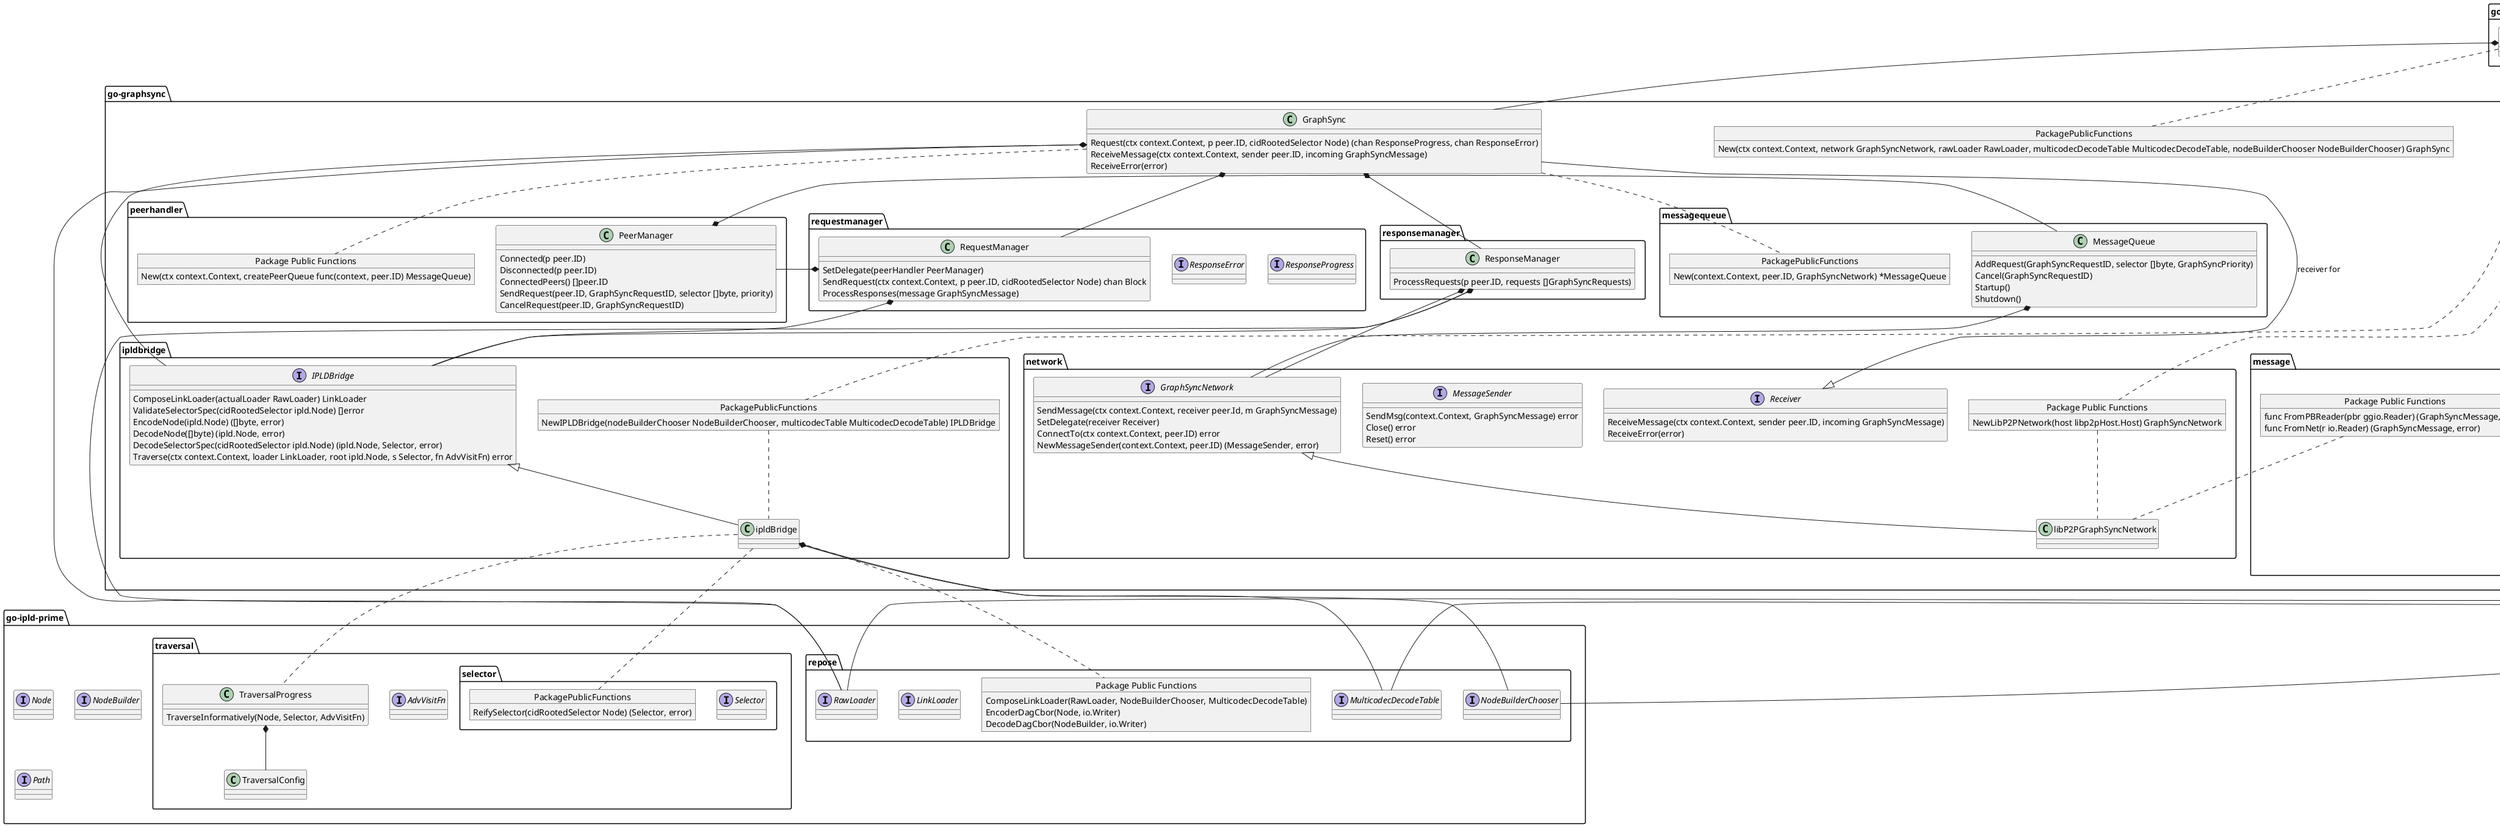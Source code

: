 @startuml "GraphSync"



package "go-ipld-prime" {
  interface Node {
  }
  interface NodeBuilder {
  }
  interface Path {
  }
  package traversal {
    package selector {
      interface Selector {
      }
      object "PackagePublicFunctions" as goSelectorPF {
        ReifySelector(cidRootedSelector Node) (Selector, error)
      }
    }
    interface AdvVisitFn {
    }
    class TraversalConfig {
    }
    class TraversalProgress {
      TraverseInformatively(Node, Selector, AdvVisitFn)
    }

    TraversalProgress *-- TraversalConfig
  }

  package repose {
    interface RawLoader {
    }

    interface MulticodecDecodeTable {
    }

    interface NodeBuilderChooser {
    }

    interface LinkLoader {
    }

    object "Package Public Functions" as goIPLDReposePf {
      ComposeLinkLoader(RawLoader, NodeBuilderChooser, MulticodecDecodeTable)
      EncoderDagCbor(Node, io.Writer)
      DecodeDagCbor(NodeBuilder, io.Writer)
    }  
  }
}

package "go-graphsync" {
  
    class GraphSync {
      Request(ctx context.Context, p peer.ID, cidRootedSelector Node) (chan ResponseProgress, chan ResponseError)
      ReceiveMessage(ctx context.Context, sender peer.ID, incoming GraphSyncMessage)
      ReceiveError(error)
    }

    GraphSync *-- RawLoader

  package network {
    
    interface Receiver {
      ReceiveMessage(ctx context.Context, sender peer.ID, incoming GraphSyncMessage)
      ReceiveError(error)
    }

    interface GraphSyncNetwork {
      SendMessage(ctx context.Context, receiver peer.Id, m GraphSyncMessage)
      SetDelegate(receiver Receiver)
      ConnectTo(ctx context.Context, peer.ID) error
      NewMessageSender(context.Context, peer.ID) (MessageSender, error)
    }
    
    interface MessageSender {
	    SendMsg(context.Context, GraphSyncMessage) error
	    Close() error
	    Reset() error
    }

    Receiver <|-- GraphSync : receiver for

    class libP2PGraphSyncNetwork {
    }

    GraphSyncNetwork <|-- libP2PGraphSyncNetwork
    
    object "Package Public Functions" as goGraphSyncNetworkPF {
      NewLibP2PNetwork(host libp2pHost.Host) GraphSyncNetwork
    }
    goGraphSyncNetworkPF .. libP2PGraphSyncNetwork 
  }

  package messagequeue {
    class MessageQueue {
      AddRequest(GraphSyncRequestID, selector []byte, GraphSyncPriority)
      Cancel(GraphSyncRequestID)
      Startup()
      Shutdown()
    }

    object "PackagePublicFunctions" as goMessageQueuePF {
      New(context.Context, peer.ID, GraphSyncNetwork) *MessageQueue
    }
    GraphSync .. goMessageQueuePF
    MessageQueue *-- GraphSyncNetwork
  }

  package peerhandler {
    class PeerManager {
      Connected(p peer.ID)
      Disconnected(p peer.ID)
      ConnectedPeers() []peer.ID
      SendRequest(peer.ID, GraphSyncRequestID, selector []byte, priority)
      CancelRequest(peer.ID, GraphSyncRequestID)
    }

    object "Package Public Functions" as goPeerManagerPF {
      New(ctx context.Context, createPeerQueue func(context, peer.ID) MessageQueue)
    }
    GraphSync .. goPeerManagerPF
    PeerManager *-- MessageQueue
  }

  package requestmanager {
    interface ResponseProgress {

    }
    interface ResponseError {

    }
  class RequestManager {
    SetDelegate(peerHandler PeerManager)
    SendRequest(ctx context.Context, p peer.ID, cidRootedSelector Node) chan Block
    ProcessResponses(message GraphSyncMessage)
  }
  RequestManager *-- PeerManager
  GraphSync *-- RequestManager
  }

  package responsemanager {
  class ResponseManager {
    ProcessRequests(p peer.ID, requests []GraphSyncRequests)
  }
  ResponseManager *-- GraphSyncNetwork
  GraphSync *-- ResponseManager
  ResponseManager *-- RawLoader
  }
  package message {
    object "Package Public Functions" as goGraphSyncMessagePF {
      func FromPBReader(pbr ggio.Reader) (GraphSyncMessage, error)
      func FromNet(r io.Reader) (GraphSyncMessage, error)
    }
    goGraphSyncMessagePF .. libP2PGraphSyncNetwork

    interface GraphSyncRequest {
      Selector() []bytes
      Priority() Priority
      ID()       int
      IsCancel() bool
    }

    interface GraphSyncResponse {
      RequestID() int
      Status() GraphSyncStatus
      Extra() []bytes
    }

    interface GraphSyncMessage {
      Requests() : []GraphSyncRequest
      Responses() : []GraphSyncResponse
      Blocks() : []Blocks
    }

    interface Exportable {
      ToProto()
      ToNet(w io.Writer) error
	  }

    Exportable --|> GraphSyncMessage
    GraphSyncRequest --* GraphSyncMessage
    GraphSyncResponse --* GraphSyncMessage
    
  }

  package ipldbridge {
    interface IPLDBridge {
      ComposeLinkLoader(actualLoader RawLoader) LinkLoader
	    ValidateSelectorSpec(cidRootedSelector ipld.Node) []error
	    EncodeNode(ipld.Node) ([]byte, error)
	    DecodeNode([]byte) (ipld.Node, error)
	    DecodeSelectorSpec(cidRootedSelector ipld.Node) (ipld.Node, Selector, error)
	    Traverse(ctx context.Context, loader LinkLoader, root ipld.Node, s Selector, fn AdvVisitFn) error
    }

    GraphSync *-- IPLDBridge
    RequestManager *-- IPLDBridge
    ResponseManager *-- IPLDBridge
  
    class ipldBridge {
    }

    object "PackagePublicFunctions" as goIPLDBridge {
      NewIPLDBridge(nodeBuilderChooser NodeBuilderChooser, multicodecTable MulticodecDecodeTable) IPLDBridge
    }

    IPLDBridge <|-- ipldBridge
    goIPLDBridge .. ipldBridge 
    ipldBridge *-- MulticodecDecodeTable
    ipldBridge *-- NodeBuilderChooser
    ipldBridge .. TraversalProgress
    ipldBridge .. goSelectorPF
    ipldBridge .. goIPLDReposePf
  }
  object "PackagePublicFunctions" as goGraphsyncPf {
    New(ctx context.Context, network GraphSyncNetwork, rawLoader RawLoader, multicodecDecodeTable MulticodecDecodeTable, nodeBuilderChooser NodeBuilderChooser) GraphSync
  }
}

package "go-filecoin" {
  class "go-filecoin" {
  }

  "go-filecoin" *-- GraphSync
  "go-filecoin" .. goGraphsyncPf
  "go-filecoin" .. goGraphSyncNetworkPF
  "go-filecoin" .. goIPLDBridge
  "go-filecoin" *-- RawLoader
  "go-filecoin" *-- MulticodecDecodeTable
  "go-filecoin" *-- NodeBuilderChooser

}

@enduml